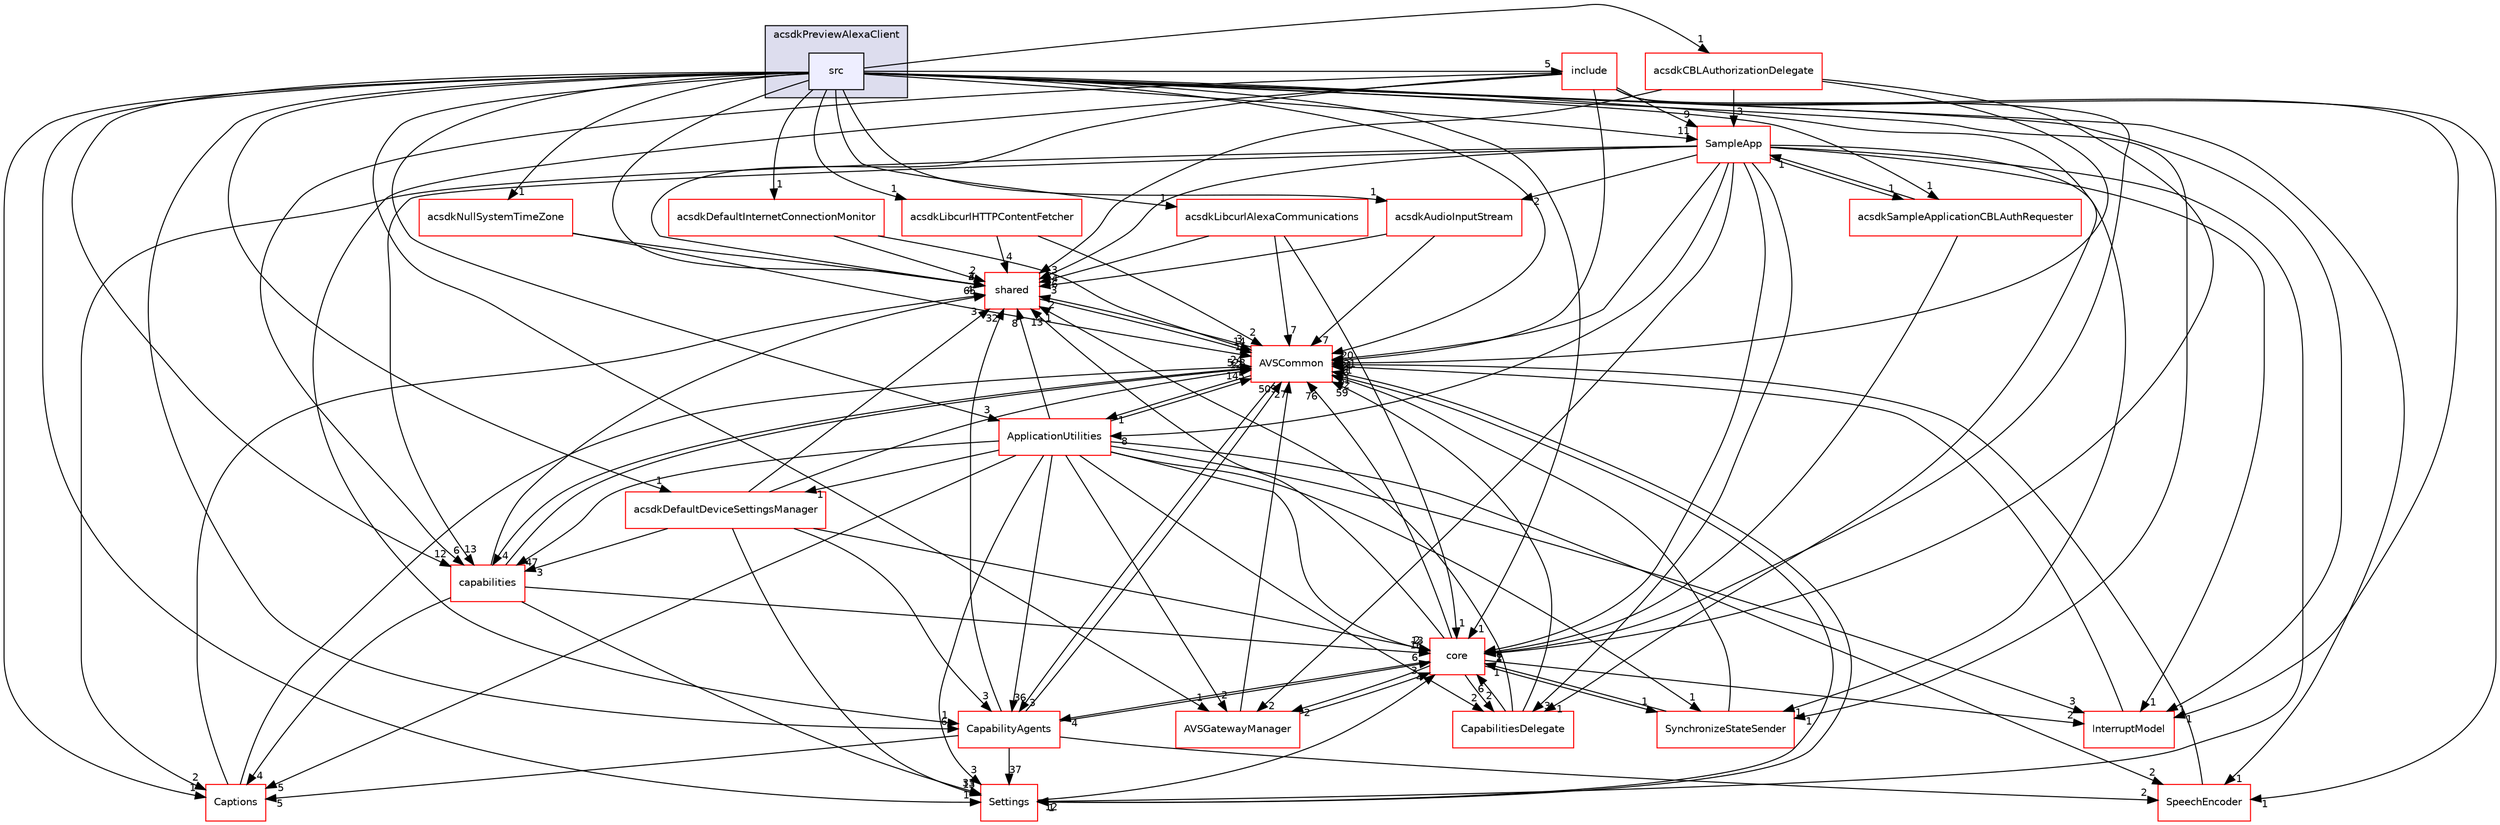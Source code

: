 digraph "/workplace/avs-device-sdk/applications/acsdkPreviewAlexaClient/src" {
  compound=true
  node [ fontsize="10", fontname="Helvetica"];
  edge [ labelfontsize="10", labelfontname="Helvetica"];
  subgraph clusterdir_62711260edc4e066c7f76e6799d8392c {
    graph [ bgcolor="#ddddee", pencolor="black", label="acsdkPreviewAlexaClient" fontname="Helvetica", fontsize="10", URL="dir_62711260edc4e066c7f76e6799d8392c.html"]
  dir_a1f2df28055fad2e95dfb48d6add9a18 [shape=box, label="src", style="filled", fillcolor="#eeeeff", pencolor="black", URL="dir_a1f2df28055fad2e95dfb48d6add9a18.html"];
  }
  dir_9982052f7ce695d12571567315b2fafa [shape=box label="shared" fillcolor="white" style="filled" color="red" URL="dir_9982052f7ce695d12571567315b2fafa.html"];
  dir_69fa8d0f4fee2820ffc8601fbf428b42 [shape=box label="SampleApp" fillcolor="white" style="filled" color="red" URL="dir_69fa8d0f4fee2820ffc8601fbf428b42.html"];
  dir_748b5abbb33df61eda67007924a1a0cb [shape=box label="ApplicationUtilities" fillcolor="white" style="filled" color="red" URL="dir_748b5abbb33df61eda67007924a1a0cb.html"];
  dir_dd3a3f4bad9cc2f3e4d0c1debdf7be7c [shape=box label="acsdkLibcurlAlexaCommunications" fillcolor="white" style="filled" color="red" URL="dir_dd3a3f4bad9cc2f3e4d0c1debdf7be7c.html"];
  dir_6e5fdab6be803ed5b8181c38b7c94800 [shape=box label="acsdkAudioInputStream" fillcolor="white" style="filled" color="red" URL="dir_6e5fdab6be803ed5b8181c38b7c94800.html"];
  dir_7cf910bd1d7603f12ef47ff650cec893 [shape=box label="CapabilityAgents" fillcolor="white" style="filled" color="red" URL="dir_7cf910bd1d7603f12ef47ff650cec893.html"];
  dir_6b07903b29b547047bfa8a8b819c80bf [shape=box label="SpeechEncoder" fillcolor="white" style="filled" color="red" URL="dir_6b07903b29b547047bfa8a8b819c80bf.html"];
  dir_364238d3763c18b6eab649c7e2690a5f [shape=box label="acsdkCBLAuthorizationDelegate" fillcolor="white" style="filled" color="red" URL="dir_364238d3763c18b6eab649c7e2690a5f.html"];
  dir_71f5bfcd0a5bab77daf39416ebe479fc [shape=box label="acsdkDefaultDeviceSettingsManager" fillcolor="white" style="filled" color="red" URL="dir_71f5bfcd0a5bab77daf39416ebe479fc.html"];
  dir_de0e77330fd0ab33359e90b501923c8e [shape=box label="Captions" fillcolor="white" style="filled" color="red" URL="dir_de0e77330fd0ab33359e90b501923c8e.html"];
  dir_8ae0dd75af039a94f4269584fb8eef13 [shape=box label="Settings" fillcolor="white" style="filled" color="red" URL="dir_8ae0dd75af039a94f4269584fb8eef13.html"];
  dir_2b1324aab7372507d5b1023e15ff82ed [shape=box label="acsdkDefaultInternetConnectionMonitor" fillcolor="white" style="filled" color="red" URL="dir_2b1324aab7372507d5b1023e15ff82ed.html"];
  dir_13e65effb2bde530b17b3d5eefcd0266 [shape=box label="AVSCommon" fillcolor="white" style="filled" color="red" URL="dir_13e65effb2bde530b17b3d5eefcd0266.html"];
  dir_393484519c59ac99088674c9b5ebc5b9 [shape=box label="AVSGatewayManager" fillcolor="white" style="filled" color="red" URL="dir_393484519c59ac99088674c9b5ebc5b9.html"];
  dir_4270bfced15e0e73154b13468c7c9ad9 [shape=box label="core" fillcolor="white" style="filled" color="red" URL="dir_4270bfced15e0e73154b13468c7c9ad9.html"];
  dir_173ea26d5505b4a0e92ec4de82bbd352 [shape=box label="acsdkNullSystemTimeZone" fillcolor="white" style="filled" color="red" URL="dir_173ea26d5505b4a0e92ec4de82bbd352.html"];
  dir_1da5878b5eab0954316ec5377b4b3029 [shape=box label="InterruptModel" fillcolor="white" style="filled" color="red" URL="dir_1da5878b5eab0954316ec5377b4b3029.html"];
  dir_55f1e16e469d547c636a522dac21b8a1 [shape=box label="capabilities" fillcolor="white" style="filled" color="red" URL="dir_55f1e16e469d547c636a522dac21b8a1.html"];
  dir_3bb03bb8f5c109658007b64753c5da0f [shape=box label="SynchronizeStateSender" fillcolor="white" style="filled" color="red" URL="dir_3bb03bb8f5c109658007b64753c5da0f.html"];
  dir_3331e98c94e2b3a45d3ee3dc3c4ccbde [shape=box label="acsdkLibcurlHTTPContentFetcher" fillcolor="white" style="filled" color="red" URL="dir_3331e98c94e2b3a45d3ee3dc3c4ccbde.html"];
  dir_a93ade88e03e8fff1f88e67f77f2f99f [shape=box label="include" fillcolor="white" style="filled" color="red" URL="dir_a93ade88e03e8fff1f88e67f77f2f99f.html"];
  dir_924a657fe36215a0159270de1b610651 [shape=box label="CapabilitiesDelegate" fillcolor="white" style="filled" color="red" URL="dir_924a657fe36215a0159270de1b610651.html"];
  dir_9ccf9315b0a27650f0f760a264808e11 [shape=box label="acsdkSampleApplicationCBLAuthRequester" fillcolor="white" style="filled" color="red" URL="dir_9ccf9315b0a27650f0f760a264808e11.html"];
  dir_9982052f7ce695d12571567315b2fafa->dir_13e65effb2bde530b17b3d5eefcd0266 [headlabel="14", labeldistance=1.5 headhref="dir_000598_000017.html"];
  dir_69fa8d0f4fee2820ffc8601fbf428b42->dir_9982052f7ce695d12571567315b2fafa [headlabel="4", labeldistance=1.5 headhref="dir_000117_000598.html"];
  dir_69fa8d0f4fee2820ffc8601fbf428b42->dir_748b5abbb33df61eda67007924a1a0cb [headlabel="8", labeldistance=1.5 headhref="dir_000117_000113.html"];
  dir_69fa8d0f4fee2820ffc8601fbf428b42->dir_6e5fdab6be803ed5b8181c38b7c94800 [headlabel="2", labeldistance=1.5 headhref="dir_000117_000046.html"];
  dir_69fa8d0f4fee2820ffc8601fbf428b42->dir_de0e77330fd0ab33359e90b501923c8e [headlabel="2", labeldistance=1.5 headhref="dir_000117_000435.html"];
  dir_69fa8d0f4fee2820ffc8601fbf428b42->dir_8ae0dd75af039a94f4269584fb8eef13 [headlabel="12", labeldistance=1.5 headhref="dir_000117_000588.html"];
  dir_69fa8d0f4fee2820ffc8601fbf428b42->dir_13e65effb2bde530b17b3d5eefcd0266 [headlabel="131", labeldistance=1.5 headhref="dir_000117_000017.html"];
  dir_69fa8d0f4fee2820ffc8601fbf428b42->dir_393484519c59ac99088674c9b5ebc5b9 [headlabel="2", labeldistance=1.5 headhref="dir_000117_000247.html"];
  dir_69fa8d0f4fee2820ffc8601fbf428b42->dir_4270bfced15e0e73154b13468c7c9ad9 [headlabel="8", labeldistance=1.5 headhref="dir_000117_000461.html"];
  dir_69fa8d0f4fee2820ffc8601fbf428b42->dir_1da5878b5eab0954316ec5377b4b3029 [headlabel="1", labeldistance=1.5 headhref="dir_000117_000524.html"];
  dir_69fa8d0f4fee2820ffc8601fbf428b42->dir_55f1e16e469d547c636a522dac21b8a1 [headlabel="13", labeldistance=1.5 headhref="dir_000117_000149.html"];
  dir_69fa8d0f4fee2820ffc8601fbf428b42->dir_3bb03bb8f5c109658007b64753c5da0f [headlabel="1", labeldistance=1.5 headhref="dir_000117_000649.html"];
  dir_69fa8d0f4fee2820ffc8601fbf428b42->dir_924a657fe36215a0159270de1b610651 [headlabel="3", labeldistance=1.5 headhref="dir_000117_000009.html"];
  dir_69fa8d0f4fee2820ffc8601fbf428b42->dir_9ccf9315b0a27650f0f760a264808e11 [headlabel="1", labeldistance=1.5 headhref="dir_000117_000106.html"];
  dir_748b5abbb33df61eda67007924a1a0cb->dir_9982052f7ce695d12571567315b2fafa [headlabel="8", labeldistance=1.5 headhref="dir_000113_000598.html"];
  dir_748b5abbb33df61eda67007924a1a0cb->dir_7cf910bd1d7603f12ef47ff650cec893 [headlabel="36", labeldistance=1.5 headhref="dir_000113_000357.html"];
  dir_748b5abbb33df61eda67007924a1a0cb->dir_6b07903b29b547047bfa8a8b819c80bf [headlabel="2", labeldistance=1.5 headhref="dir_000113_000634.html"];
  dir_748b5abbb33df61eda67007924a1a0cb->dir_71f5bfcd0a5bab77daf39416ebe479fc [headlabel="1", labeldistance=1.5 headhref="dir_000113_000062.html"];
  dir_748b5abbb33df61eda67007924a1a0cb->dir_de0e77330fd0ab33359e90b501923c8e [headlabel="5", labeldistance=1.5 headhref="dir_000113_000435.html"];
  dir_748b5abbb33df61eda67007924a1a0cb->dir_8ae0dd75af039a94f4269584fb8eef13 [headlabel="3", labeldistance=1.5 headhref="dir_000113_000588.html"];
  dir_748b5abbb33df61eda67007924a1a0cb->dir_13e65effb2bde530b17b3d5eefcd0266 [headlabel="145", labeldistance=1.5 headhref="dir_000113_000017.html"];
  dir_748b5abbb33df61eda67007924a1a0cb->dir_393484519c59ac99088674c9b5ebc5b9 [headlabel="2", labeldistance=1.5 headhref="dir_000113_000247.html"];
  dir_748b5abbb33df61eda67007924a1a0cb->dir_4270bfced15e0e73154b13468c7c9ad9 [headlabel="13", labeldistance=1.5 headhref="dir_000113_000461.html"];
  dir_748b5abbb33df61eda67007924a1a0cb->dir_1da5878b5eab0954316ec5377b4b3029 [headlabel="3", labeldistance=1.5 headhref="dir_000113_000524.html"];
  dir_748b5abbb33df61eda67007924a1a0cb->dir_55f1e16e469d547c636a522dac21b8a1 [headlabel="47", labeldistance=1.5 headhref="dir_000113_000149.html"];
  dir_748b5abbb33df61eda67007924a1a0cb->dir_3bb03bb8f5c109658007b64753c5da0f [headlabel="1", labeldistance=1.5 headhref="dir_000113_000649.html"];
  dir_748b5abbb33df61eda67007924a1a0cb->dir_924a657fe36215a0159270de1b610651 [headlabel="2", labeldistance=1.5 headhref="dir_000113_000009.html"];
  dir_dd3a3f4bad9cc2f3e4d0c1debdf7be7c->dir_9982052f7ce695d12571567315b2fafa [headlabel="6", labeldistance=1.5 headhref="dir_000074_000598.html"];
  dir_dd3a3f4bad9cc2f3e4d0c1debdf7be7c->dir_13e65effb2bde530b17b3d5eefcd0266 [headlabel="7", labeldistance=1.5 headhref="dir_000074_000017.html"];
  dir_dd3a3f4bad9cc2f3e4d0c1debdf7be7c->dir_4270bfced15e0e73154b13468c7c9ad9 [headlabel="1", labeldistance=1.5 headhref="dir_000074_000461.html"];
  dir_6e5fdab6be803ed5b8181c38b7c94800->dir_9982052f7ce695d12571567315b2fafa [headlabel="3", labeldistance=1.5 headhref="dir_000046_000598.html"];
  dir_6e5fdab6be803ed5b8181c38b7c94800->dir_13e65effb2bde530b17b3d5eefcd0266 [headlabel="7", labeldistance=1.5 headhref="dir_000046_000017.html"];
  dir_7cf910bd1d7603f12ef47ff650cec893->dir_9982052f7ce695d12571567315b2fafa [headlabel="32", labeldistance=1.5 headhref="dir_000357_000598.html"];
  dir_7cf910bd1d7603f12ef47ff650cec893->dir_6b07903b29b547047bfa8a8b819c80bf [headlabel="2", labeldistance=1.5 headhref="dir_000357_000634.html"];
  dir_7cf910bd1d7603f12ef47ff650cec893->dir_de0e77330fd0ab33359e90b501923c8e [headlabel="5", labeldistance=1.5 headhref="dir_000357_000435.html"];
  dir_7cf910bd1d7603f12ef47ff650cec893->dir_8ae0dd75af039a94f4269584fb8eef13 [headlabel="37", labeldistance=1.5 headhref="dir_000357_000588.html"];
  dir_7cf910bd1d7603f12ef47ff650cec893->dir_13e65effb2bde530b17b3d5eefcd0266 [headlabel="509", labeldistance=1.5 headhref="dir_000357_000017.html"];
  dir_7cf910bd1d7603f12ef47ff650cec893->dir_4270bfced15e0e73154b13468c7c9ad9 [headlabel="6", labeldistance=1.5 headhref="dir_000357_000461.html"];
  dir_6b07903b29b547047bfa8a8b819c80bf->dir_13e65effb2bde530b17b3d5eefcd0266 [headlabel="11", labeldistance=1.5 headhref="dir_000634_000017.html"];
  dir_364238d3763c18b6eab649c7e2690a5f->dir_9982052f7ce695d12571567315b2fafa [headlabel="3", labeldistance=1.5 headhref="dir_000058_000598.html"];
  dir_364238d3763c18b6eab649c7e2690a5f->dir_69fa8d0f4fee2820ffc8601fbf428b42 [headlabel="3", labeldistance=1.5 headhref="dir_000058_000117.html"];
  dir_364238d3763c18b6eab649c7e2690a5f->dir_13e65effb2bde530b17b3d5eefcd0266 [headlabel="4", labeldistance=1.5 headhref="dir_000058_000017.html"];
  dir_364238d3763c18b6eab649c7e2690a5f->dir_4270bfced15e0e73154b13468c7c9ad9 [headlabel="1", labeldistance=1.5 headhref="dir_000058_000461.html"];
  dir_71f5bfcd0a5bab77daf39416ebe479fc->dir_9982052f7ce695d12571567315b2fafa [headlabel="3", labeldistance=1.5 headhref="dir_000062_000598.html"];
  dir_71f5bfcd0a5bab77daf39416ebe479fc->dir_7cf910bd1d7603f12ef47ff650cec893 [headlabel="3", labeldistance=1.5 headhref="dir_000062_000357.html"];
  dir_71f5bfcd0a5bab77daf39416ebe479fc->dir_8ae0dd75af039a94f4269584fb8eef13 [headlabel="13", labeldistance=1.5 headhref="dir_000062_000588.html"];
  dir_71f5bfcd0a5bab77daf39416ebe479fc->dir_13e65effb2bde530b17b3d5eefcd0266 [headlabel="12", labeldistance=1.5 headhref="dir_000062_000017.html"];
  dir_71f5bfcd0a5bab77daf39416ebe479fc->dir_4270bfced15e0e73154b13468c7c9ad9 [headlabel="2", labeldistance=1.5 headhref="dir_000062_000461.html"];
  dir_71f5bfcd0a5bab77daf39416ebe479fc->dir_55f1e16e469d547c636a522dac21b8a1 [headlabel="3", labeldistance=1.5 headhref="dir_000062_000149.html"];
  dir_a1f2df28055fad2e95dfb48d6add9a18->dir_9982052f7ce695d12571567315b2fafa [headlabel="3", labeldistance=1.5 headhref="dir_000105_000598.html"];
  dir_a1f2df28055fad2e95dfb48d6add9a18->dir_69fa8d0f4fee2820ffc8601fbf428b42 [headlabel="11", labeldistance=1.5 headhref="dir_000105_000117.html"];
  dir_a1f2df28055fad2e95dfb48d6add9a18->dir_748b5abbb33df61eda67007924a1a0cb [headlabel="3", labeldistance=1.5 headhref="dir_000105_000113.html"];
  dir_a1f2df28055fad2e95dfb48d6add9a18->dir_dd3a3f4bad9cc2f3e4d0c1debdf7be7c [headlabel="1", labeldistance=1.5 headhref="dir_000105_000074.html"];
  dir_a1f2df28055fad2e95dfb48d6add9a18->dir_6e5fdab6be803ed5b8181c38b7c94800 [headlabel="1", labeldistance=1.5 headhref="dir_000105_000046.html"];
  dir_a1f2df28055fad2e95dfb48d6add9a18->dir_7cf910bd1d7603f12ef47ff650cec893 [headlabel="6", labeldistance=1.5 headhref="dir_000105_000357.html"];
  dir_a1f2df28055fad2e95dfb48d6add9a18->dir_6b07903b29b547047bfa8a8b819c80bf [headlabel="1", labeldistance=1.5 headhref="dir_000105_000634.html"];
  dir_a1f2df28055fad2e95dfb48d6add9a18->dir_364238d3763c18b6eab649c7e2690a5f [headlabel="1", labeldistance=1.5 headhref="dir_000105_000058.html"];
  dir_a1f2df28055fad2e95dfb48d6add9a18->dir_71f5bfcd0a5bab77daf39416ebe479fc [headlabel="1", labeldistance=1.5 headhref="dir_000105_000062.html"];
  dir_a1f2df28055fad2e95dfb48d6add9a18->dir_de0e77330fd0ab33359e90b501923c8e [headlabel="1", labeldistance=1.5 headhref="dir_000105_000435.html"];
  dir_a1f2df28055fad2e95dfb48d6add9a18->dir_8ae0dd75af039a94f4269584fb8eef13 [headlabel="1", labeldistance=1.5 headhref="dir_000105_000588.html"];
  dir_a1f2df28055fad2e95dfb48d6add9a18->dir_2b1324aab7372507d5b1023e15ff82ed [headlabel="1", labeldistance=1.5 headhref="dir_000105_000066.html"];
  dir_a1f2df28055fad2e95dfb48d6add9a18->dir_13e65effb2bde530b17b3d5eefcd0266 [headlabel="20", labeldistance=1.5 headhref="dir_000105_000017.html"];
  dir_a1f2df28055fad2e95dfb48d6add9a18->dir_393484519c59ac99088674c9b5ebc5b9 [headlabel="1", labeldistance=1.5 headhref="dir_000105_000247.html"];
  dir_a1f2df28055fad2e95dfb48d6add9a18->dir_4270bfced15e0e73154b13468c7c9ad9 [headlabel="1", labeldistance=1.5 headhref="dir_000105_000461.html"];
  dir_a1f2df28055fad2e95dfb48d6add9a18->dir_173ea26d5505b4a0e92ec4de82bbd352 [headlabel="1", labeldistance=1.5 headhref="dir_000105_000098.html"];
  dir_a1f2df28055fad2e95dfb48d6add9a18->dir_1da5878b5eab0954316ec5377b4b3029 [headlabel="1", labeldistance=1.5 headhref="dir_000105_000524.html"];
  dir_a1f2df28055fad2e95dfb48d6add9a18->dir_55f1e16e469d547c636a522dac21b8a1 [headlabel="12", labeldistance=1.5 headhref="dir_000105_000149.html"];
  dir_a1f2df28055fad2e95dfb48d6add9a18->dir_3bb03bb8f5c109658007b64753c5da0f [headlabel="1", labeldistance=1.5 headhref="dir_000105_000649.html"];
  dir_a1f2df28055fad2e95dfb48d6add9a18->dir_3331e98c94e2b3a45d3ee3dc3c4ccbde [headlabel="1", labeldistance=1.5 headhref="dir_000105_000078.html"];
  dir_a1f2df28055fad2e95dfb48d6add9a18->dir_a93ade88e03e8fff1f88e67f77f2f99f [headlabel="5", labeldistance=1.5 headhref="dir_000105_000103.html"];
  dir_a1f2df28055fad2e95dfb48d6add9a18->dir_924a657fe36215a0159270de1b610651 [headlabel="1", labeldistance=1.5 headhref="dir_000105_000009.html"];
  dir_a1f2df28055fad2e95dfb48d6add9a18->dir_9ccf9315b0a27650f0f760a264808e11 [headlabel="1", labeldistance=1.5 headhref="dir_000105_000106.html"];
  dir_de0e77330fd0ab33359e90b501923c8e->dir_9982052f7ce695d12571567315b2fafa [headlabel="4", labeldistance=1.5 headhref="dir_000435_000598.html"];
  dir_de0e77330fd0ab33359e90b501923c8e->dir_13e65effb2bde530b17b3d5eefcd0266 [headlabel="24", labeldistance=1.5 headhref="dir_000435_000017.html"];
  dir_8ae0dd75af039a94f4269584fb8eef13->dir_13e65effb2bde530b17b3d5eefcd0266 [headlabel="61", labeldistance=1.5 headhref="dir_000588_000017.html"];
  dir_8ae0dd75af039a94f4269584fb8eef13->dir_4270bfced15e0e73154b13468c7c9ad9 [headlabel="4", labeldistance=1.5 headhref="dir_000588_000461.html"];
  dir_2b1324aab7372507d5b1023e15ff82ed->dir_9982052f7ce695d12571567315b2fafa [headlabel="2", labeldistance=1.5 headhref="dir_000066_000598.html"];
  dir_2b1324aab7372507d5b1023e15ff82ed->dir_13e65effb2bde530b17b3d5eefcd0266 [headlabel="3", labeldistance=1.5 headhref="dir_000066_000017.html"];
  dir_13e65effb2bde530b17b3d5eefcd0266->dir_9982052f7ce695d12571567315b2fafa [headlabel="2", labeldistance=1.5 headhref="dir_000017_000598.html"];
  dir_13e65effb2bde530b17b3d5eefcd0266->dir_748b5abbb33df61eda67007924a1a0cb [headlabel="1", labeldistance=1.5 headhref="dir_000017_000113.html"];
  dir_13e65effb2bde530b17b3d5eefcd0266->dir_7cf910bd1d7603f12ef47ff650cec893 [headlabel="3", labeldistance=1.5 headhref="dir_000017_000357.html"];
  dir_13e65effb2bde530b17b3d5eefcd0266->dir_8ae0dd75af039a94f4269584fb8eef13 [headlabel="1", labeldistance=1.5 headhref="dir_000017_000588.html"];
  dir_13e65effb2bde530b17b3d5eefcd0266->dir_55f1e16e469d547c636a522dac21b8a1 [headlabel="4", labeldistance=1.5 headhref="dir_000017_000149.html"];
  dir_393484519c59ac99088674c9b5ebc5b9->dir_13e65effb2bde530b17b3d5eefcd0266 [headlabel="27", labeldistance=1.5 headhref="dir_000247_000017.html"];
  dir_393484519c59ac99088674c9b5ebc5b9->dir_4270bfced15e0e73154b13468c7c9ad9 [headlabel="3", labeldistance=1.5 headhref="dir_000247_000461.html"];
  dir_4270bfced15e0e73154b13468c7c9ad9->dir_9982052f7ce695d12571567315b2fafa [headlabel="13", labeldistance=1.5 headhref="dir_000461_000598.html"];
  dir_4270bfced15e0e73154b13468c7c9ad9->dir_7cf910bd1d7603f12ef47ff650cec893 [headlabel="4", labeldistance=1.5 headhref="dir_000461_000357.html"];
  dir_4270bfced15e0e73154b13468c7c9ad9->dir_13e65effb2bde530b17b3d5eefcd0266 [headlabel="76", labeldistance=1.5 headhref="dir_000461_000017.html"];
  dir_4270bfced15e0e73154b13468c7c9ad9->dir_393484519c59ac99088674c9b5ebc5b9 [headlabel="2", labeldistance=1.5 headhref="dir_000461_000247.html"];
  dir_4270bfced15e0e73154b13468c7c9ad9->dir_1da5878b5eab0954316ec5377b4b3029 [headlabel="2", labeldistance=1.5 headhref="dir_000461_000524.html"];
  dir_4270bfced15e0e73154b13468c7c9ad9->dir_3bb03bb8f5c109658007b64753c5da0f [headlabel="1", labeldistance=1.5 headhref="dir_000461_000649.html"];
  dir_4270bfced15e0e73154b13468c7c9ad9->dir_924a657fe36215a0159270de1b610651 [headlabel="2", labeldistance=1.5 headhref="dir_000461_000009.html"];
  dir_173ea26d5505b4a0e92ec4de82bbd352->dir_9982052f7ce695d12571567315b2fafa [headlabel="2", labeldistance=1.5 headhref="dir_000098_000598.html"];
  dir_173ea26d5505b4a0e92ec4de82bbd352->dir_13e65effb2bde530b17b3d5eefcd0266 [headlabel="1", labeldistance=1.5 headhref="dir_000098_000017.html"];
  dir_1da5878b5eab0954316ec5377b4b3029->dir_13e65effb2bde530b17b3d5eefcd0266 [headlabel="6", labeldistance=1.5 headhref="dir_000524_000017.html"];
  dir_55f1e16e469d547c636a522dac21b8a1->dir_9982052f7ce695d12571567315b2fafa [headlabel="65", labeldistance=1.5 headhref="dir_000149_000598.html"];
  dir_55f1e16e469d547c636a522dac21b8a1->dir_de0e77330fd0ab33359e90b501923c8e [headlabel="4", labeldistance=1.5 headhref="dir_000149_000435.html"];
  dir_55f1e16e469d547c636a522dac21b8a1->dir_8ae0dd75af039a94f4269584fb8eef13 [headlabel="33", labeldistance=1.5 headhref="dir_000149_000588.html"];
  dir_55f1e16e469d547c636a522dac21b8a1->dir_13e65effb2bde530b17b3d5eefcd0266 [headlabel="528", labeldistance=1.5 headhref="dir_000149_000017.html"];
  dir_55f1e16e469d547c636a522dac21b8a1->dir_4270bfced15e0e73154b13468c7c9ad9 [headlabel="16", labeldistance=1.5 headhref="dir_000149_000461.html"];
  dir_3bb03bb8f5c109658007b64753c5da0f->dir_13e65effb2bde530b17b3d5eefcd0266 [headlabel="22", labeldistance=1.5 headhref="dir_000649_000017.html"];
  dir_3bb03bb8f5c109658007b64753c5da0f->dir_4270bfced15e0e73154b13468c7c9ad9 [headlabel="1", labeldistance=1.5 headhref="dir_000649_000461.html"];
  dir_a93ade88e03e8fff1f88e67f77f2f99f->dir_9982052f7ce695d12571567315b2fafa [headlabel="4", labeldistance=1.5 headhref="dir_000103_000598.html"];
  dir_a93ade88e03e8fff1f88e67f77f2f99f->dir_69fa8d0f4fee2820ffc8601fbf428b42 [headlabel="9", labeldistance=1.5 headhref="dir_000103_000117.html"];
  dir_a93ade88e03e8fff1f88e67f77f2f99f->dir_7cf910bd1d7603f12ef47ff650cec893 [headlabel="1", labeldistance=1.5 headhref="dir_000103_000357.html"];
  dir_a93ade88e03e8fff1f88e67f77f2f99f->dir_6b07903b29b547047bfa8a8b819c80bf [headlabel="1", labeldistance=1.5 headhref="dir_000103_000634.html"];
  dir_a93ade88e03e8fff1f88e67f77f2f99f->dir_13e65effb2bde530b17b3d5eefcd0266 [headlabel="21", labeldistance=1.5 headhref="dir_000103_000017.html"];
  dir_a93ade88e03e8fff1f88e67f77f2f99f->dir_4270bfced15e0e73154b13468c7c9ad9 [headlabel="2", labeldistance=1.5 headhref="dir_000103_000461.html"];
  dir_a93ade88e03e8fff1f88e67f77f2f99f->dir_1da5878b5eab0954316ec5377b4b3029 [headlabel="1", labeldistance=1.5 headhref="dir_000103_000524.html"];
  dir_a93ade88e03e8fff1f88e67f77f2f99f->dir_55f1e16e469d547c636a522dac21b8a1 [headlabel="6", labeldistance=1.5 headhref="dir_000103_000149.html"];
  dir_3331e98c94e2b3a45d3ee3dc3c4ccbde->dir_9982052f7ce695d12571567315b2fafa [headlabel="4", labeldistance=1.5 headhref="dir_000078_000598.html"];
  dir_3331e98c94e2b3a45d3ee3dc3c4ccbde->dir_13e65effb2bde530b17b3d5eefcd0266 [headlabel="2", labeldistance=1.5 headhref="dir_000078_000017.html"];
  dir_924a657fe36215a0159270de1b610651->dir_9982052f7ce695d12571567315b2fafa [headlabel="1", labeldistance=1.5 headhref="dir_000009_000598.html"];
  dir_924a657fe36215a0159270de1b610651->dir_13e65effb2bde530b17b3d5eefcd0266 [headlabel="59", labeldistance=1.5 headhref="dir_000009_000017.html"];
  dir_924a657fe36215a0159270de1b610651->dir_4270bfced15e0e73154b13468c7c9ad9 [headlabel="6", labeldistance=1.5 headhref="dir_000009_000461.html"];
  dir_9ccf9315b0a27650f0f760a264808e11->dir_69fa8d0f4fee2820ffc8601fbf428b42 [headlabel="1", labeldistance=1.5 headhref="dir_000106_000117.html"];
  dir_9ccf9315b0a27650f0f760a264808e11->dir_4270bfced15e0e73154b13468c7c9ad9 [headlabel="1", labeldistance=1.5 headhref="dir_000106_000461.html"];
}
